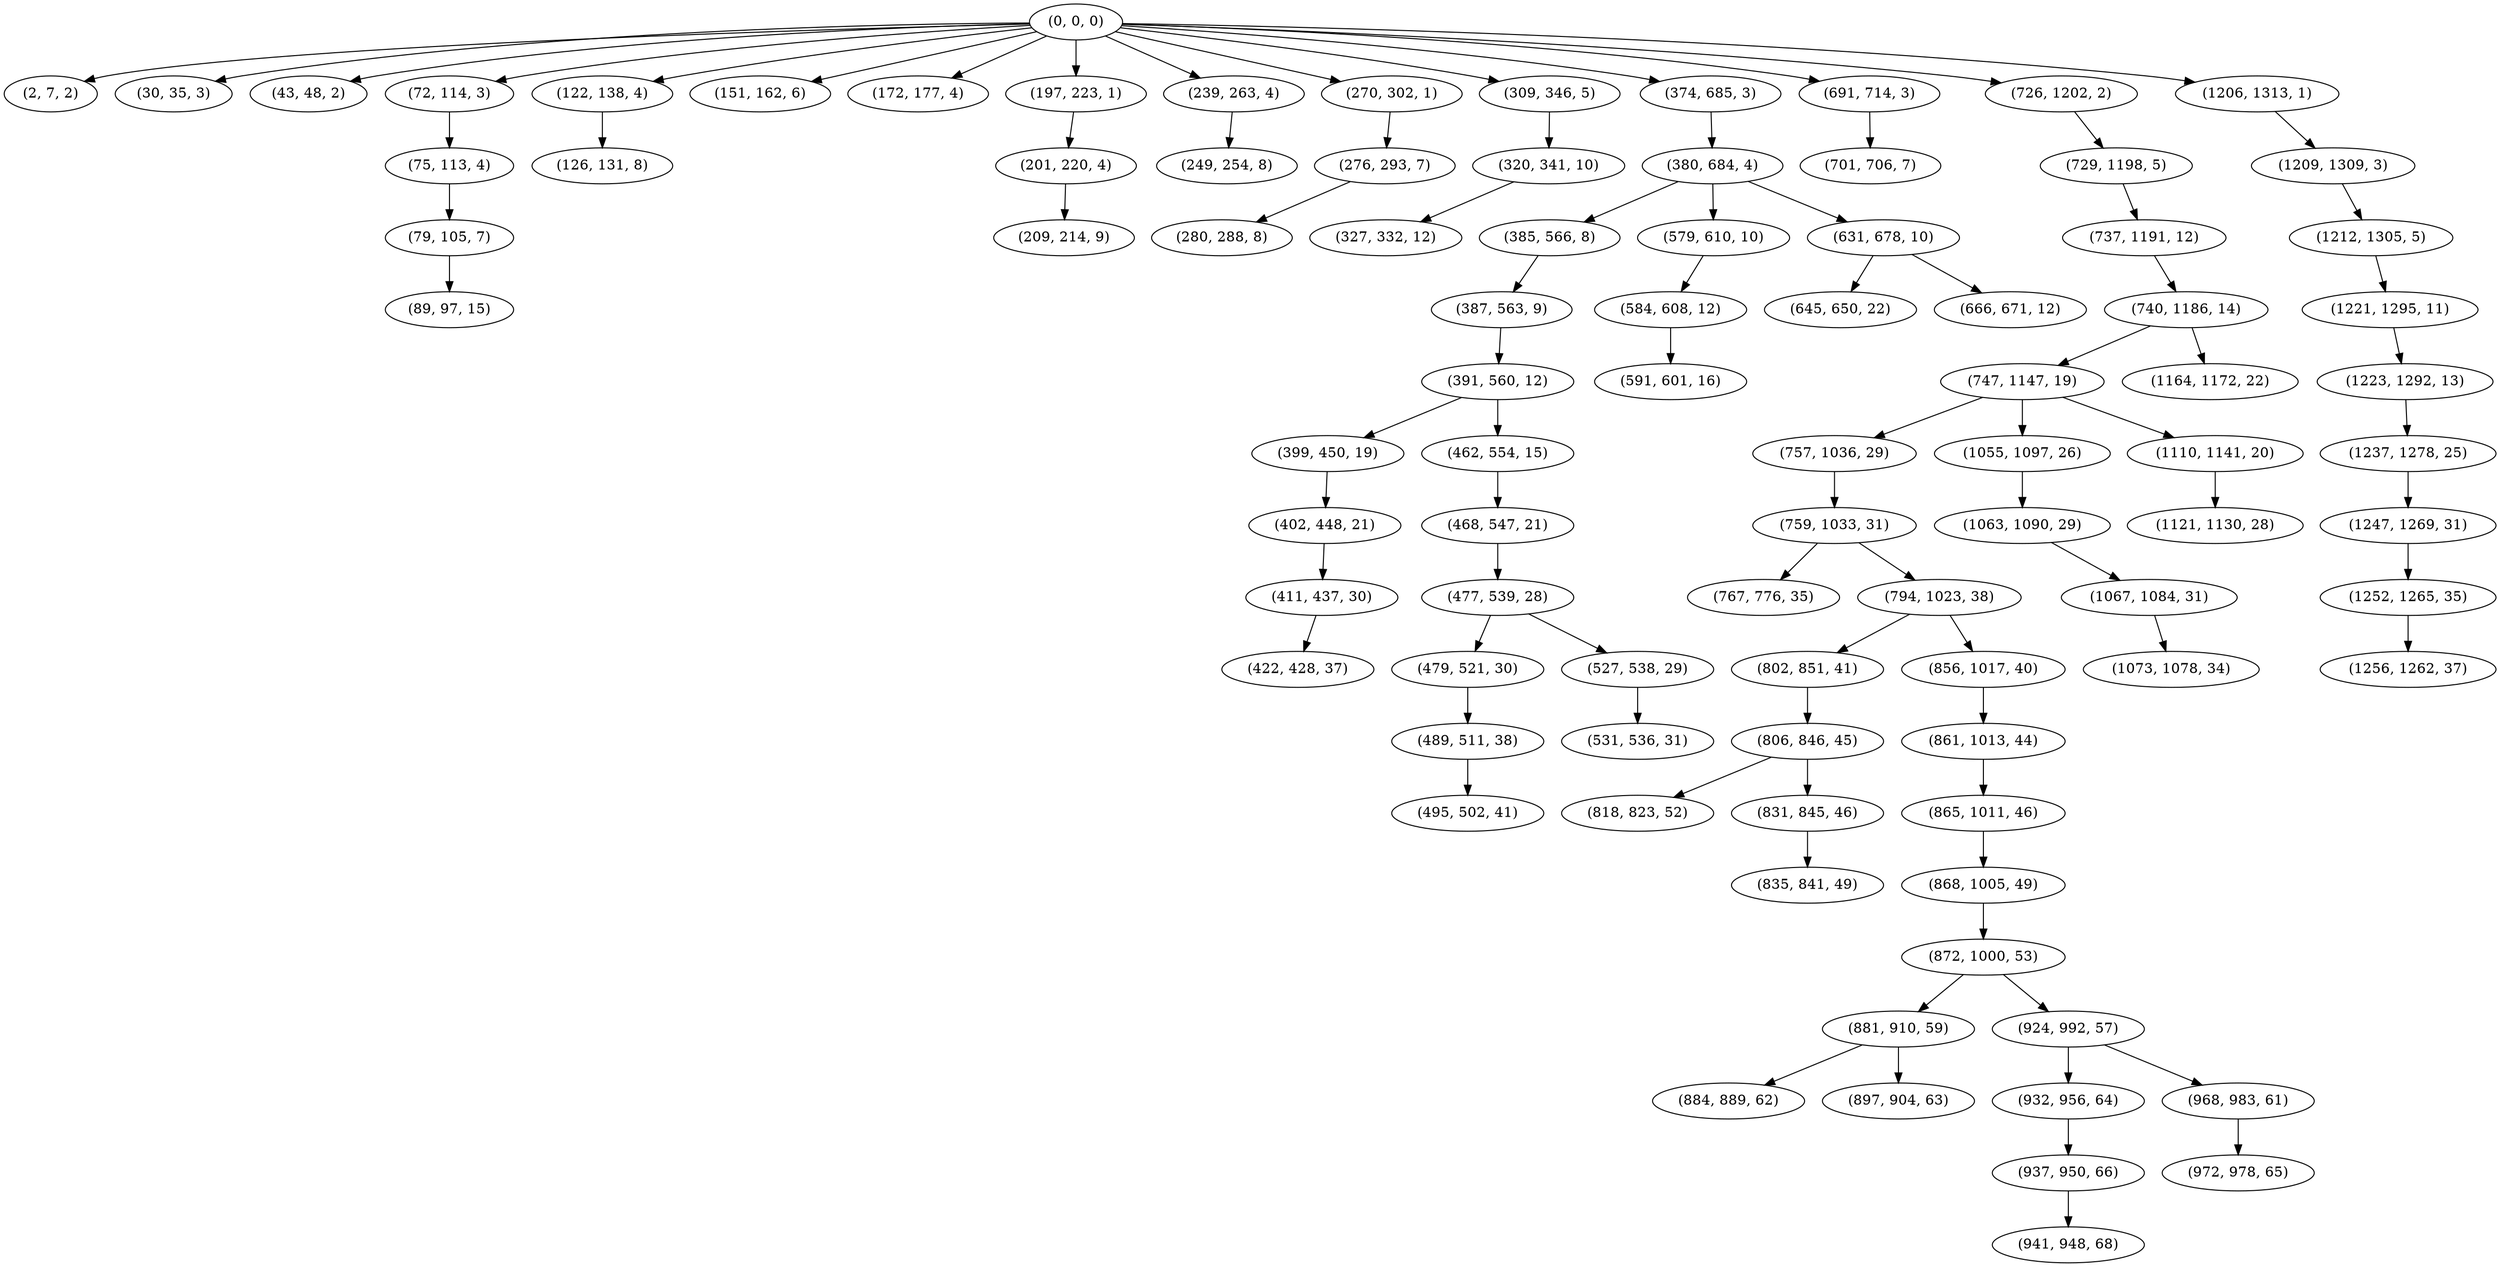 digraph tree {
    "(0, 0, 0)";
    "(2, 7, 2)";
    "(30, 35, 3)";
    "(43, 48, 2)";
    "(72, 114, 3)";
    "(75, 113, 4)";
    "(79, 105, 7)";
    "(89, 97, 15)";
    "(122, 138, 4)";
    "(126, 131, 8)";
    "(151, 162, 6)";
    "(172, 177, 4)";
    "(197, 223, 1)";
    "(201, 220, 4)";
    "(209, 214, 9)";
    "(239, 263, 4)";
    "(249, 254, 8)";
    "(270, 302, 1)";
    "(276, 293, 7)";
    "(280, 288, 8)";
    "(309, 346, 5)";
    "(320, 341, 10)";
    "(327, 332, 12)";
    "(374, 685, 3)";
    "(380, 684, 4)";
    "(385, 566, 8)";
    "(387, 563, 9)";
    "(391, 560, 12)";
    "(399, 450, 19)";
    "(402, 448, 21)";
    "(411, 437, 30)";
    "(422, 428, 37)";
    "(462, 554, 15)";
    "(468, 547, 21)";
    "(477, 539, 28)";
    "(479, 521, 30)";
    "(489, 511, 38)";
    "(495, 502, 41)";
    "(527, 538, 29)";
    "(531, 536, 31)";
    "(579, 610, 10)";
    "(584, 608, 12)";
    "(591, 601, 16)";
    "(631, 678, 10)";
    "(645, 650, 22)";
    "(666, 671, 12)";
    "(691, 714, 3)";
    "(701, 706, 7)";
    "(726, 1202, 2)";
    "(729, 1198, 5)";
    "(737, 1191, 12)";
    "(740, 1186, 14)";
    "(747, 1147, 19)";
    "(757, 1036, 29)";
    "(759, 1033, 31)";
    "(767, 776, 35)";
    "(794, 1023, 38)";
    "(802, 851, 41)";
    "(806, 846, 45)";
    "(818, 823, 52)";
    "(831, 845, 46)";
    "(835, 841, 49)";
    "(856, 1017, 40)";
    "(861, 1013, 44)";
    "(865, 1011, 46)";
    "(868, 1005, 49)";
    "(872, 1000, 53)";
    "(881, 910, 59)";
    "(884, 889, 62)";
    "(897, 904, 63)";
    "(924, 992, 57)";
    "(932, 956, 64)";
    "(937, 950, 66)";
    "(941, 948, 68)";
    "(968, 983, 61)";
    "(972, 978, 65)";
    "(1055, 1097, 26)";
    "(1063, 1090, 29)";
    "(1067, 1084, 31)";
    "(1073, 1078, 34)";
    "(1110, 1141, 20)";
    "(1121, 1130, 28)";
    "(1164, 1172, 22)";
    "(1206, 1313, 1)";
    "(1209, 1309, 3)";
    "(1212, 1305, 5)";
    "(1221, 1295, 11)";
    "(1223, 1292, 13)";
    "(1237, 1278, 25)";
    "(1247, 1269, 31)";
    "(1252, 1265, 35)";
    "(1256, 1262, 37)";
    "(0, 0, 0)" -> "(2, 7, 2)";
    "(0, 0, 0)" -> "(30, 35, 3)";
    "(0, 0, 0)" -> "(43, 48, 2)";
    "(0, 0, 0)" -> "(72, 114, 3)";
    "(0, 0, 0)" -> "(122, 138, 4)";
    "(0, 0, 0)" -> "(151, 162, 6)";
    "(0, 0, 0)" -> "(172, 177, 4)";
    "(0, 0, 0)" -> "(197, 223, 1)";
    "(0, 0, 0)" -> "(239, 263, 4)";
    "(0, 0, 0)" -> "(270, 302, 1)";
    "(0, 0, 0)" -> "(309, 346, 5)";
    "(0, 0, 0)" -> "(374, 685, 3)";
    "(0, 0, 0)" -> "(691, 714, 3)";
    "(0, 0, 0)" -> "(726, 1202, 2)";
    "(0, 0, 0)" -> "(1206, 1313, 1)";
    "(72, 114, 3)" -> "(75, 113, 4)";
    "(75, 113, 4)" -> "(79, 105, 7)";
    "(79, 105, 7)" -> "(89, 97, 15)";
    "(122, 138, 4)" -> "(126, 131, 8)";
    "(197, 223, 1)" -> "(201, 220, 4)";
    "(201, 220, 4)" -> "(209, 214, 9)";
    "(239, 263, 4)" -> "(249, 254, 8)";
    "(270, 302, 1)" -> "(276, 293, 7)";
    "(276, 293, 7)" -> "(280, 288, 8)";
    "(309, 346, 5)" -> "(320, 341, 10)";
    "(320, 341, 10)" -> "(327, 332, 12)";
    "(374, 685, 3)" -> "(380, 684, 4)";
    "(380, 684, 4)" -> "(385, 566, 8)";
    "(380, 684, 4)" -> "(579, 610, 10)";
    "(380, 684, 4)" -> "(631, 678, 10)";
    "(385, 566, 8)" -> "(387, 563, 9)";
    "(387, 563, 9)" -> "(391, 560, 12)";
    "(391, 560, 12)" -> "(399, 450, 19)";
    "(391, 560, 12)" -> "(462, 554, 15)";
    "(399, 450, 19)" -> "(402, 448, 21)";
    "(402, 448, 21)" -> "(411, 437, 30)";
    "(411, 437, 30)" -> "(422, 428, 37)";
    "(462, 554, 15)" -> "(468, 547, 21)";
    "(468, 547, 21)" -> "(477, 539, 28)";
    "(477, 539, 28)" -> "(479, 521, 30)";
    "(477, 539, 28)" -> "(527, 538, 29)";
    "(479, 521, 30)" -> "(489, 511, 38)";
    "(489, 511, 38)" -> "(495, 502, 41)";
    "(527, 538, 29)" -> "(531, 536, 31)";
    "(579, 610, 10)" -> "(584, 608, 12)";
    "(584, 608, 12)" -> "(591, 601, 16)";
    "(631, 678, 10)" -> "(645, 650, 22)";
    "(631, 678, 10)" -> "(666, 671, 12)";
    "(691, 714, 3)" -> "(701, 706, 7)";
    "(726, 1202, 2)" -> "(729, 1198, 5)";
    "(729, 1198, 5)" -> "(737, 1191, 12)";
    "(737, 1191, 12)" -> "(740, 1186, 14)";
    "(740, 1186, 14)" -> "(747, 1147, 19)";
    "(740, 1186, 14)" -> "(1164, 1172, 22)";
    "(747, 1147, 19)" -> "(757, 1036, 29)";
    "(747, 1147, 19)" -> "(1055, 1097, 26)";
    "(747, 1147, 19)" -> "(1110, 1141, 20)";
    "(757, 1036, 29)" -> "(759, 1033, 31)";
    "(759, 1033, 31)" -> "(767, 776, 35)";
    "(759, 1033, 31)" -> "(794, 1023, 38)";
    "(794, 1023, 38)" -> "(802, 851, 41)";
    "(794, 1023, 38)" -> "(856, 1017, 40)";
    "(802, 851, 41)" -> "(806, 846, 45)";
    "(806, 846, 45)" -> "(818, 823, 52)";
    "(806, 846, 45)" -> "(831, 845, 46)";
    "(831, 845, 46)" -> "(835, 841, 49)";
    "(856, 1017, 40)" -> "(861, 1013, 44)";
    "(861, 1013, 44)" -> "(865, 1011, 46)";
    "(865, 1011, 46)" -> "(868, 1005, 49)";
    "(868, 1005, 49)" -> "(872, 1000, 53)";
    "(872, 1000, 53)" -> "(881, 910, 59)";
    "(872, 1000, 53)" -> "(924, 992, 57)";
    "(881, 910, 59)" -> "(884, 889, 62)";
    "(881, 910, 59)" -> "(897, 904, 63)";
    "(924, 992, 57)" -> "(932, 956, 64)";
    "(924, 992, 57)" -> "(968, 983, 61)";
    "(932, 956, 64)" -> "(937, 950, 66)";
    "(937, 950, 66)" -> "(941, 948, 68)";
    "(968, 983, 61)" -> "(972, 978, 65)";
    "(1055, 1097, 26)" -> "(1063, 1090, 29)";
    "(1063, 1090, 29)" -> "(1067, 1084, 31)";
    "(1067, 1084, 31)" -> "(1073, 1078, 34)";
    "(1110, 1141, 20)" -> "(1121, 1130, 28)";
    "(1206, 1313, 1)" -> "(1209, 1309, 3)";
    "(1209, 1309, 3)" -> "(1212, 1305, 5)";
    "(1212, 1305, 5)" -> "(1221, 1295, 11)";
    "(1221, 1295, 11)" -> "(1223, 1292, 13)";
    "(1223, 1292, 13)" -> "(1237, 1278, 25)";
    "(1237, 1278, 25)" -> "(1247, 1269, 31)";
    "(1247, 1269, 31)" -> "(1252, 1265, 35)";
    "(1252, 1265, 35)" -> "(1256, 1262, 37)";
}
